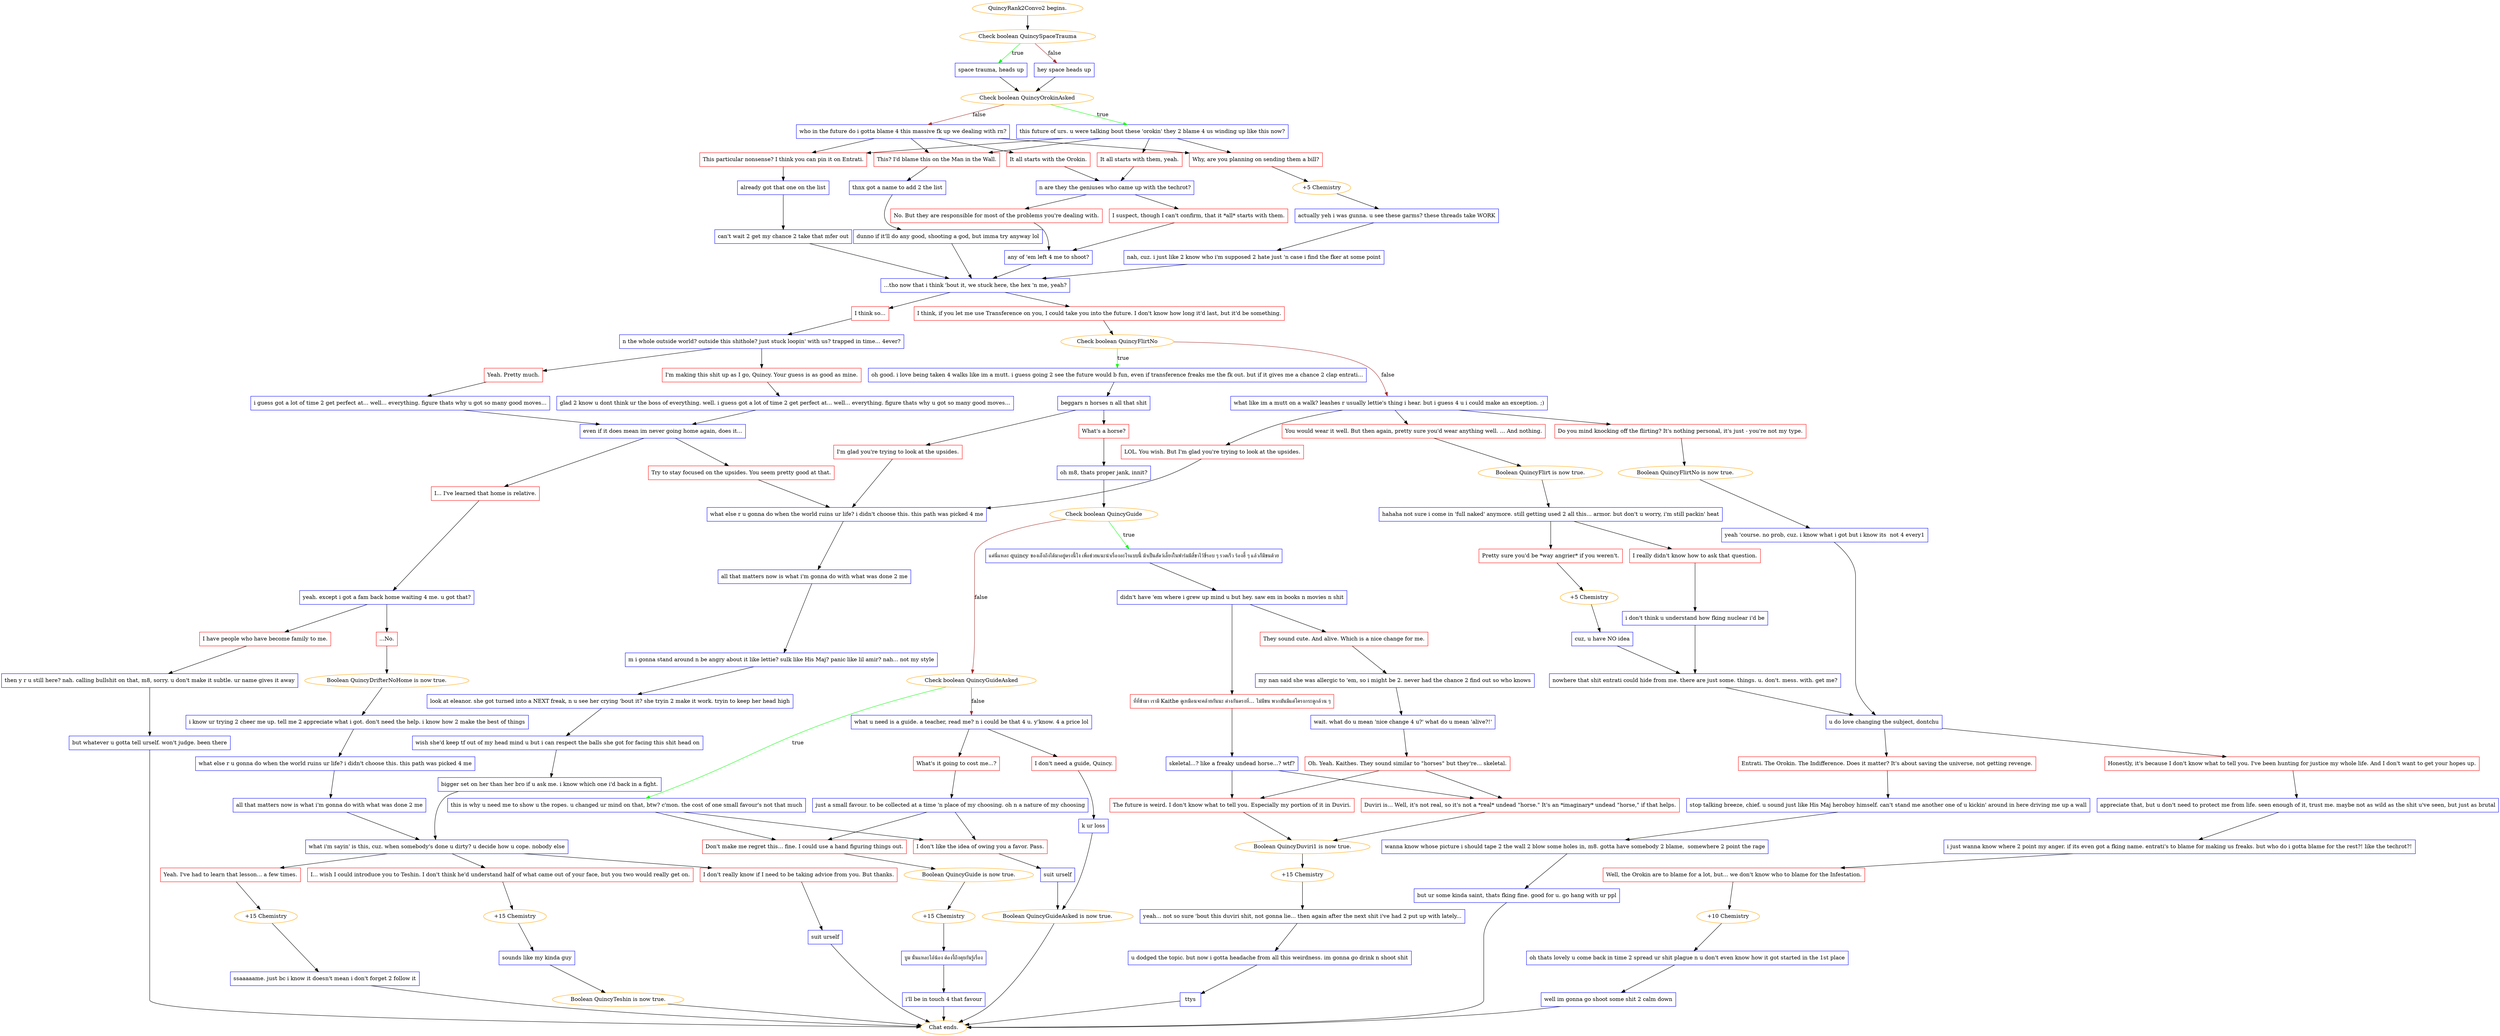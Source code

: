 digraph {
	"QuincyRank2Convo2 begins." [color=orange];
		"QuincyRank2Convo2 begins." -> j1506091803;
	j1506091803 [label="Check boolean QuincySpaceTrauma",color=orange];
		j1506091803 -> j2798109604 [label=true,color=green];
		j1506091803 -> j2038196927 [label=false,color=brown];
	j2798109604 [label="space trauma, heads up",shape=box,color=blue];
		j2798109604 -> j2823827010;
	j2038196927 [label="hey space heads up",shape=box,color=blue];
		j2038196927 -> j2823827010;
	j2823827010 [label="Check boolean QuincyOrokinAsked",color=orange];
		j2823827010 -> j1055106227 [label=true,color=green];
		j2823827010 -> j3971517724 [label=false,color=brown];
	j1055106227 [label="this future of urs. u were talking bout these 'orokin' they 2 blame 4 us winding up like this now?",shape=box,color=blue];
		j1055106227 -> j3321147304;
		j1055106227 -> j1045774273;
		j1055106227 -> j1935817660;
		j1055106227 -> j1239225606;
	j3971517724 [label="who in the future do i gotta blame 4 this massive fk up we dealing with rn?",shape=box,color=blue];
		j3971517724 -> j3321147304;
		j3971517724 -> j1045774273;
		j3971517724 -> j1935817660;
		j3971517724 -> j1454593363;
	j3321147304 [label="Why, are you planning on sending them a bill?",shape=box,color=red];
		j3321147304 -> j3566615737;
	j1045774273 [label="This particular nonsense? I think you can pin it on Entrati.",shape=box,color=red];
		j1045774273 -> j89031086;
	j1935817660 [label="This? I'd blame this on the Man in the Wall.",shape=box,color=red];
		j1935817660 -> j1535950131;
	j1239225606 [label="It all starts with them, yeah.",shape=box,color=red];
		j1239225606 -> j4041916242;
	j1454593363 [label="It all starts with the Orokin.",shape=box,color=red];
		j1454593363 -> j4041916242;
	j3566615737 [label="+5 Chemistry",color=orange];
		j3566615737 -> j3341236255;
	j89031086 [label="already got that one on the list",shape=box,color=blue];
		j89031086 -> j1224137582;
	j1535950131 [label="thnx got a name to add 2 the list",shape=box,color=blue];
		j1535950131 -> j1073397643;
	j4041916242 [label="n are they the geniuses who came up with the techrot?",shape=box,color=blue];
		j4041916242 -> j1626085559;
		j4041916242 -> j2162533407;
	j3341236255 [label="actually yeh i was gunna. u see these garms? these threads take WORK",shape=box,color=blue];
		j3341236255 -> j4101695197;
	j1224137582 [label="can't wait 2 get my chance 2 take that mfer out",shape=box,color=blue];
		j1224137582 -> j2593279871;
	j1073397643 [label="dunno if it'll do any good, shooting a god, but imma try anyway lol",shape=box,color=blue];
		j1073397643 -> j2593279871;
	j1626085559 [label="No. But they are responsible for most of the problems you're dealing with.",shape=box,color=red];
		j1626085559 -> j2183923778;
	j2162533407 [label="I suspect, though I can't confirm, that it *all* starts with them.",shape=box,color=red];
		j2162533407 -> j2183923778;
	j4101695197 [label="nah, cuz. i just like 2 know who i'm supposed 2 hate just 'n case i find the fker at some point",shape=box,color=blue];
		j4101695197 -> j2593279871;
	j2593279871 [label="...tho now that i think 'bout it, we stuck here, the hex 'n me, yeah?",shape=box,color=blue];
		j2593279871 -> j1992386140;
		j2593279871 -> j4256933748;
	j2183923778 [label="any of 'em left 4 me to shoot?",shape=box,color=blue];
		j2183923778 -> j2593279871;
	j1992386140 [label="I think, if you let me use Transference on you, I could take you into the future. I don't know how long it'd last, but it'd be something.",shape=box,color=red];
		j1992386140 -> j593500517;
	j4256933748 [label="I think so...",shape=box,color=red];
		j4256933748 -> j2723704026;
	j593500517 [label="Check boolean QuincyFlirtNo",color=orange];
		j593500517 -> j2237395935 [label=true,color=green];
		j593500517 -> j2183610054 [label=false,color=brown];
	j2723704026 [label="n the whole outside world? outside this shithole? just stuck loopin' with us? trapped in time... 4ever?",shape=box,color=blue];
		j2723704026 -> j3321656124;
		j2723704026 -> j4149929384;
	j2237395935 [label="oh good. i love being taken 4 walks like im a mutt. i guess going 2 see the future would b fun, even if transference freaks me the fk out. but if it gives me a chance 2 clap entrati...",shape=box,color=blue];
		j2237395935 -> j1217381303;
	j2183610054 [label="what like im a mutt on a walk? leashes r usually lettie's thing i hear. but i guess 4 u i could make an exception. ;)",shape=box,color=blue];
		j2183610054 -> j3360837349;
		j2183610054 -> j139547083;
		j2183610054 -> j2944692251;
	j3321656124 [label="I'm making this shit up as I go, Quincy. Your guess is as good as mine.",shape=box,color=red];
		j3321656124 -> j4048591551;
	j4149929384 [label="Yeah. Pretty much.",shape=box,color=red];
		j4149929384 -> j3100817205;
	j1217381303 [label="beggars n horses n all that shit",shape=box,color=blue];
		j1217381303 -> j3890544715;
		j1217381303 -> j2675361680;
	j3360837349 [label="You would wear it well. But then again, pretty sure you'd wear anything well. ... And nothing.",shape=box,color=red];
		j3360837349 -> j3564270809;
	j139547083 [label="Do you mind knocking off the flirting? It's nothing personal, it's just - you're not my type.",shape=box,color=red];
		j139547083 -> j883515400;
	j2944692251 [label="LOL. You wish. But I'm glad you're trying to look at the upsides.",shape=box,color=red];
		j2944692251 -> j880454159;
	j4048591551 [label="glad 2 know u dont think ur the boss of everything. well. i guess got a lot of time 2 get perfect at... well... everything. figure thats why u got so many good moves...",shape=box,color=blue];
		j4048591551 -> j3689072555;
	j3100817205 [label="i guess got a lot of time 2 get perfect at... well... everything. figure thats why u got so many good moves...",shape=box,color=blue];
		j3100817205 -> j3689072555;
	j3890544715 [label="What's a horse?",shape=box,color=red];
		j3890544715 -> j2164727986;
	j2675361680 [label="I'm glad you're trying to look at the upsides.",shape=box,color=red];
		j2675361680 -> j880454159;
	j3564270809 [label="Boolean QuincyFlirt is now true.",color=orange];
		j3564270809 -> j1718851785;
	j883515400 [label="Boolean QuincyFlirtNo is now true.",color=orange];
		j883515400 -> j3021576265;
	j880454159 [label="what else r u gonna do when the world ruins ur life? i didn't choose this. this path was picked 4 me",shape=box,color=blue];
		j880454159 -> j3237035676;
	j3689072555 [label="even if it does mean im never going home again, does it...",shape=box,color=blue];
		j3689072555 -> j4240581670;
		j3689072555 -> j1079347541;
	j2164727986 [label="oh m8, thats proper jank, innit?",shape=box,color=blue];
		j2164727986 -> j3952059521;
	j1718851785 [label="hahaha not sure i come in 'full naked' anymore. still getting used 2 all this... armor. but don't u worry, i'm still packin' heat",shape=box,color=blue];
		j1718851785 -> j1269738168;
		j1718851785 -> j4214967952;
	j3021576265 [label="yeah 'course. no prob, cuz. i know what i got but i know its  not 4 every1",shape=box,color=blue];
		j3021576265 -> j3189850328;
	j3237035676 [label="all that matters now is what i'm gonna do with what was done 2 me",shape=box,color=blue];
		j3237035676 -> j2881068052;
	j4240581670 [label="Try to stay focused on the upsides. You seem pretty good at that.",shape=box,color=red];
		j4240581670 -> j880454159;
	j1079347541 [label="I... I've learned that home is relative.",shape=box,color=red];
		j1079347541 -> j3470523889;
	j3952059521 [label="Check boolean QuincyGuide",color=orange];
		j3952059521 -> j2257435520 [label=true,color=green];
		j3952059521 -> j1853537423 [label=false,color=brown];
	j1269738168 [label="I really didn't know how to ask that question.",shape=box,color=red];
		j1269738168 -> j3009674915;
	j4214967952 [label="Pretty sure you'd be *way angrier* if you weren't.",shape=box,color=red];
		j4214967952 -> j2641265674;
	j3189850328 [label="u do love changing the subject, dontchu",shape=box,color=blue];
		j3189850328 -> j2072920594;
		j3189850328 -> j452143257;
	j2881068052 [label="m i gonna stand around n be angry about it like lettie? sulk like His Maj? panic like lil amir? nah... not my style",shape=box,color=blue];
		j2881068052 -> j3667652267;
	j3470523889 [label="yeah. except i got a fam back home waiting 4 me. u got that?",shape=box,color=blue];
		j3470523889 -> j2668653694;
		j3470523889 -> j728855523;
	j2257435520 [label="แต่นี่แหละ quincy ของเอ็งถึงได้มาอยู่ตรงนี้ไง เพื่อช่วยแนะนำเรื่องอะไรแบบนี้ ม้าเป็นสัตว์เลี้ยงในฟาร์มมีสี่ขาไว้ขี่รอบ ๆ รวดเร็ว ร้องฮี้ ๆ แล้วก็มีขนด้วย",shape=box,color=blue];
		j2257435520 -> j3051474124;
	j1853537423 [label="Check boolean QuincyGuideAsked",color=orange];
		j1853537423 -> j851166523 [label=true,color=green];
		j1853537423 -> j1374266707 [label=false,color=brown];
	j3009674915 [label="i don't think u understand how fking nuclear i'd be",shape=box,color=blue];
		j3009674915 -> j4241287934;
	j2641265674 [label="+5 Chemistry",color=orange];
		j2641265674 -> j119528704;
	j2072920594 [label="Honestly, it's because I don't know what to tell you. I've been hunting for justice my whole life. And I don't want to get your hopes up.",shape=box,color=red];
		j2072920594 -> j746277349;
	j452143257 [label="Entrati. The Orokin. The Indifference. Does it matter? It's about saving the universe, not getting revenge.",shape=box,color=red];
		j452143257 -> j2436412549;
	j3667652267 [label="look at eleanor. she got turned into a NEXT freak, n u see her crying 'bout it? she tryin 2 make it work. tryin to keep her head high",shape=box,color=blue];
		j3667652267 -> j2008993225;
	j2668653694 [label="...No.",shape=box,color=red];
		j2668653694 -> j373409544;
	j728855523 [label="I have people who have become family to me.",shape=box,color=red];
		j728855523 -> j1678616565;
	j3051474124 [label="didn't have 'em where i grew up mind u but hey. saw em in books n movies n shit",shape=box,color=blue];
		j3051474124 -> j3203609803;
		j3051474124 -> j1555243241;
	j851166523 [label="this is why u need me to show u the ropes. u changed ur mind on that, btw? c'mon. the cost of one small favour's not that much",shape=box,color=blue];
		j851166523 -> j203379928;
		j851166523 -> j1501530332;
	j1374266707 [label="what u need is a guide. a teacher, read me? n i could be that 4 u. y'know. 4 a price lol",shape=box,color=blue];
		j1374266707 -> j2268349800;
		j1374266707 -> j1335845535;
	j4241287934 [label="nowhere that shit entrati could hide from me. there are just some. things. u. don't. mess. with. get me?",shape=box,color=blue];
		j4241287934 -> j3189850328;
	j119528704 [label="cuz, u have NO idea",shape=box,color=blue];
		j119528704 -> j4241287934;
	j746277349 [label="appreciate that, but u don't need to protect me from life. seen enough of it, trust me. maybe not as wild as the shit u've seen, but just as brutal",shape=box,color=blue];
		j746277349 -> j2802216205;
	j2436412549 [label="stop talking breeze, chief. u sound just like His Maj heroboy himself. can't stand me another one of u kickin' around in here driving me up a wall",shape=box,color=blue];
		j2436412549 -> j274809450;
	j2008993225 [label="wish she'd keep tf out of my head mind u but i can respect the balls she got for facing this shit head on",shape=box,color=blue];
		j2008993225 -> j937908869;
	j373409544 [label="Boolean QuincyDrifterNoHome is now true.",color=orange];
		j373409544 -> j1778822324;
	j1678616565 [label="then y r u still here? nah. calling bullshit on that, m8, sorry. u don't make it subtle. ur name gives it away",shape=box,color=blue];
		j1678616565 -> j91950633;
	j3203609803 [label="ที่ที่ข้ามา เรามี Kaithe ดูเหมือนจะคล้ายกันนะ ต่างกันตรงที่… ไม่มีขน พวกมันมีแต่โครงกระดูกล้วน ๆ",shape=box,color=red];
		j3203609803 -> j1258404077;
	j1555243241 [label="They sound cute. And alive. Which is a nice change for me.",shape=box,color=red];
		j1555243241 -> j1398420812;
	j203379928 [label="Don't make me regret this... fine. I could use a hand figuring things out.",shape=box,color=red];
		j203379928 -> j1905302086;
	j1501530332 [label="I don't like the idea of owing you a favor. Pass.",shape=box,color=red];
		j1501530332 -> j1516782693;
	j2268349800 [label="What's it going to cost me...?",shape=box,color=red];
		j2268349800 -> j3752222722;
	j1335845535 [label="I don't need a guide, Quincy.",shape=box,color=red];
		j1335845535 -> j2253669900;
	j2802216205 [label="i just wanna know where 2 point my anger. if its even got a fking name. entrati's to blame for making us freaks. but who do i gotta blame for the rest?! like the techrot?!",shape=box,color=blue];
		j2802216205 -> j522764220;
	j274809450 [label="wanna know whose picture i should tape 2 the wall 2 blow some holes in, m8. gotta have somebody 2 blame,  somewhere 2 point the rage",shape=box,color=blue];
		j274809450 -> j4264372347;
	j937908869 [label="bigger set on her than her bro if u ask me. i know which one i'd back in a fight.",shape=box,color=blue];
		j937908869 -> j2007209379;
	j1778822324 [label="i know ur trying 2 cheer me up. tell me 2 appreciate what i got. don't need the help. i know how 2 make the best of things",shape=box,color=blue];
		j1778822324 -> j1696295088;
	j91950633 [label="but whatever u gotta tell urself. won't judge. been there",shape=box,color=blue];
		j91950633 -> "Chat ends.";
	j1258404077 [label="skeletal...? like a freaky undead horse...? wtf?",shape=box,color=blue];
		j1258404077 -> j844864373;
		j1258404077 -> j3796561512;
	j1398420812 [label="my nan said she was allergic to 'em, so i might be 2. never had the chance 2 find out so who knows",shape=box,color=blue];
		j1398420812 -> j2172754524;
	j1905302086 [label="Boolean QuincyGuide is now true.",color=orange];
		j1905302086 -> j1358983520;
	j1516782693 [label="suit urself",shape=box,color=blue];
		j1516782693 -> j3271907097;
	j3752222722 [label="just a small favour. to be collected at a time 'n place of my choosing. oh n a nature of my choosing",shape=box,color=blue];
		j3752222722 -> j203379928;
		j3752222722 -> j1501530332;
	j2253669900 [label="k ur loss",shape=box,color=blue];
		j2253669900 -> j3271907097;
	j522764220 [label="Well, the Orokin are to blame for a lot, but... we don't know who to blame for the Infestation.",shape=box,color=red];
		j522764220 -> j4048470287;
	j4264372347 [label="but ur some kinda saint, thats fking fine. good for u. go hang with ur ppl",shape=box,color=blue];
		j4264372347 -> "Chat ends.";
	j2007209379 [label="what i'm sayin' is this, cuz. when somebody's done u dirty? u decide how u cope. nobody else",shape=box,color=blue];
		j2007209379 -> j1402488520;
		j2007209379 -> j1733171860;
		j2007209379 -> j3270492047;
	j1696295088 [label="what else r u gonna do when the world ruins ur life? i didn't choose this. this path was picked 4 me",shape=box,color=blue];
		j1696295088 -> j2905400697;
	"Chat ends." [color=orange];
	j844864373 [label="Duviri is... Well, it's not real, so it's not a *real* undead \"horse.\" It's an *imaginary* undead \"horse,\" if that helps.",shape=box,color=red];
		j844864373 -> j3267777636;
	j3796561512 [label="The future is weird. I don't know what to tell you. Especially my portion of it in Duviri.",shape=box,color=red];
		j3796561512 -> j3267777636;
	j2172754524 [label="wait. what do u mean 'nice change 4 u?' what do u mean 'alive?!'",shape=box,color=blue];
		j2172754524 -> j1112473907;
	j1358983520 [label="+15 Chemistry",color=orange];
		j1358983520 -> j4166747675;
	j3271907097 [label="Boolean QuincyGuideAsked is now true.",color=orange];
		j3271907097 -> "Chat ends.";
	j4048470287 [label="+10 Chemistry",color=orange];
		j4048470287 -> j2464553372;
	j1402488520 [label="I... wish I could introduce you to Teshin. I don't think he'd understand half of what came out of your face, but you two would really get on.",shape=box,color=red];
		j1402488520 -> j2140221879;
	j1733171860 [label="Yeah. I've had to learn that lesson... a few times.",shape=box,color=red];
		j1733171860 -> j3357140252;
	j3270492047 [label="I don't really know if I need to be taking advice from you. But thanks.",shape=box,color=red];
		j3270492047 -> j2829969690;
	j2905400697 [label="all that matters now is what i'm gonna do with what was done 2 me",shape=box,color=blue];
		j2905400697 -> j2007209379;
	j3267777636 [label="Boolean QuincyDuviri1 is now true.",color=orange];
		j3267777636 -> j3957857030;
	j1112473907 [label="Oh. Yeah. Kaithes. They sound similar to \"horses\" but they're... skeletal.",shape=box,color=red];
		j1112473907 -> j844864373;
		j1112473907 -> j3796561512;
	j4166747675 [label="บูม นั่นแหละไอ้น้อง ต้องงี้ถึงคุยกันรู้เรื่อง",shape=box,color=blue];
		j4166747675 -> j3920412643;
	j2464553372 [label="oh thats lovely u come back in time 2 spread ur shit plague n u don't even know how it got started in the 1st place",shape=box,color=blue];
		j2464553372 -> j3173358184;
	j2140221879 [label="+15 Chemistry",color=orange];
		j2140221879 -> j1085125149;
	j3357140252 [label="+15 Chemistry",color=orange];
		j3357140252 -> j2757206997;
	j2829969690 [label="suit urself",shape=box,color=blue];
		j2829969690 -> "Chat ends.";
	j3957857030 [label="+15 Chemistry",color=orange];
		j3957857030 -> j2900133936;
	j3920412643 [label="i'll be in touch 4 that favour",shape=box,color=blue];
		j3920412643 -> "Chat ends.";
	j3173358184 [label="well im gonna go shoot some shit 2 calm down",shape=box,color=blue];
		j3173358184 -> "Chat ends.";
	j1085125149 [label="sounds like my kinda guy",shape=box,color=blue];
		j1085125149 -> j3626233328;
	j2757206997 [label="ssaaaaame. just bc i know it doesn't mean i don't forget 2 follow it",shape=box,color=blue];
		j2757206997 -> "Chat ends.";
	j2900133936 [label="yeah... not so sure 'bout this duviri shit, not gonna lie... then again after the next shit i've had 2 put up with lately...",shape=box,color=blue];
		j2900133936 -> j2878942820;
	j3626233328 [label="Boolean QuincyTeshin is now true.",color=orange];
		j3626233328 -> "Chat ends.";
	j2878942820 [label="u dodged the topic. but now i gotta headache from all this weirdness. im gonna go drink n shoot shit",shape=box,color=blue];
		j2878942820 -> j158555778;
	j158555778 [label="ttys",shape=box,color=blue];
		j158555778 -> "Chat ends.";
}